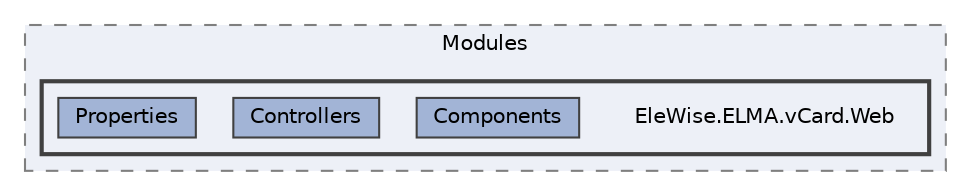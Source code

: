 digraph "Web/Modules/EleWise.ELMA.vCard.Web"
{
 // LATEX_PDF_SIZE
  bgcolor="transparent";
  edge [fontname=Helvetica,fontsize=10,labelfontname=Helvetica,labelfontsize=10];
  node [fontname=Helvetica,fontsize=10,shape=box,height=0.2,width=0.4];
  compound=true
  subgraph clusterdir_7ee4616d7792420b09aab8c4c7e23d47 {
    graph [ bgcolor="#edf0f7", pencolor="grey50", label="Modules", fontname=Helvetica,fontsize=10 style="filled,dashed", URL="dir_7ee4616d7792420b09aab8c4c7e23d47.html",tooltip=""]
  subgraph clusterdir_275b925f215579105d8207943118cc90 {
    graph [ bgcolor="#edf0f7", pencolor="grey25", label="", fontname=Helvetica,fontsize=10 style="filled,bold", URL="dir_275b925f215579105d8207943118cc90.html",tooltip=""]
    dir_275b925f215579105d8207943118cc90 [shape=plaintext, label="EleWise.ELMA.vCard.Web"];
  dir_8cd804ff22515f780ebe37a14505b1b2 [label="Components", fillcolor="#a2b4d6", color="grey25", style="filled", URL="dir_8cd804ff22515f780ebe37a14505b1b2.html",tooltip=""];
  dir_1d749b798fcbf88e75a21f77baccdfb0 [label="Controllers", fillcolor="#a2b4d6", color="grey25", style="filled", URL="dir_1d749b798fcbf88e75a21f77baccdfb0.html",tooltip=""];
  dir_7f88ff61e51ffaf8a5d7e3daafb76e9f [label="Properties", fillcolor="#a2b4d6", color="grey25", style="filled", URL="dir_7f88ff61e51ffaf8a5d7e3daafb76e9f.html",tooltip=""];
  }
  }
}
